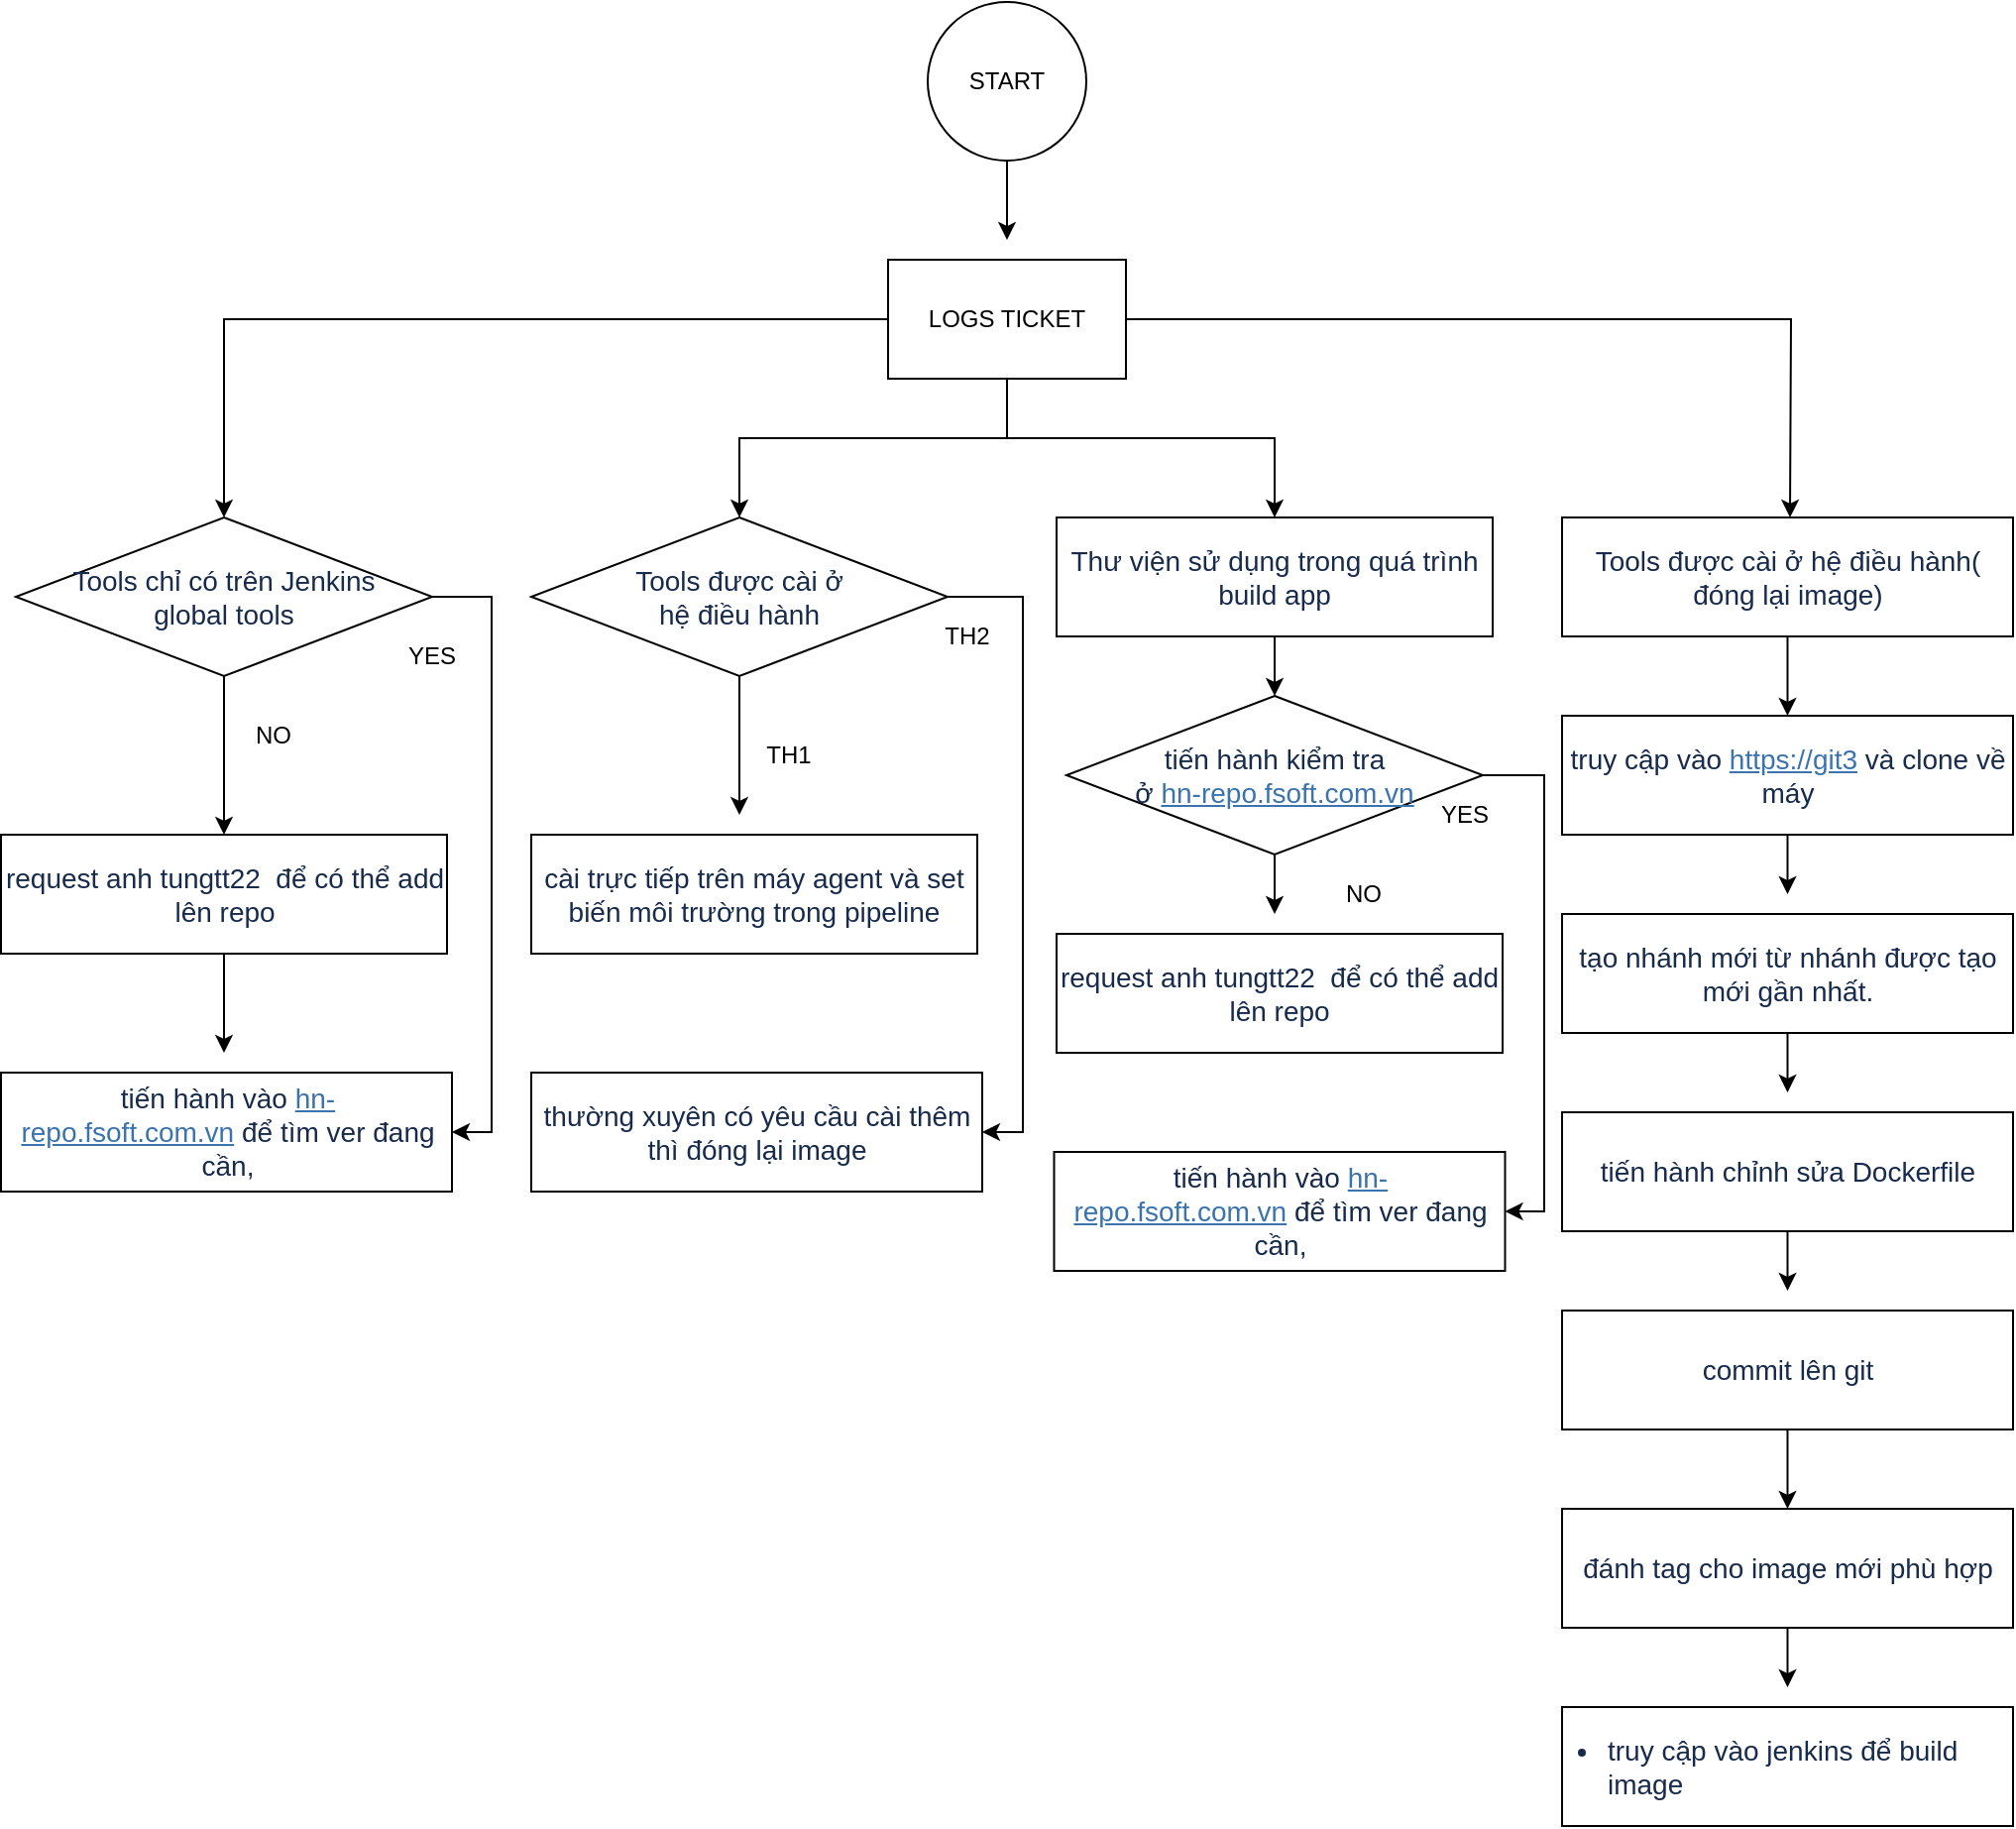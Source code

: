 <mxfile version="14.9.7" type="github">
  <diagram id="lUU1369Ov04XNidzJ1nA" name="Page-1">
    <mxGraphModel dx="2028" dy="733" grid="1" gridSize="10" guides="1" tooltips="1" connect="1" arrows="1" fold="1" page="0" pageScale="1" pageWidth="827" pageHeight="1169" math="0" shadow="0">
      <root>
        <mxCell id="0" />
        <mxCell id="1" parent="0" />
        <mxCell id="ZBARFj78i8StIJnQIs7P-3" style="edgeStyle=orthogonalEdgeStyle;rounded=0;orthogonalLoop=1;jettySize=auto;html=1;" edge="1" parent="1" source="ZBARFj78i8StIJnQIs7P-1">
          <mxGeometry relative="1" as="geometry">
            <mxPoint x="70" y="160" as="targetPoint" />
          </mxGeometry>
        </mxCell>
        <mxCell id="ZBARFj78i8StIJnQIs7P-1" value="START" style="ellipse;whiteSpace=wrap;html=1;aspect=fixed;" vertex="1" parent="1">
          <mxGeometry x="30" y="40" width="80" height="80" as="geometry" />
        </mxCell>
        <mxCell id="ZBARFj78i8StIJnQIs7P-8" value="" style="edgeStyle=orthogonalEdgeStyle;rounded=0;orthogonalLoop=1;jettySize=auto;html=1;" edge="1" parent="1" source="ZBARFj78i8StIJnQIs7P-2">
          <mxGeometry relative="1" as="geometry">
            <mxPoint x="205" y="300" as="targetPoint" />
            <Array as="points">
              <mxPoint x="70" y="260" />
              <mxPoint x="205" y="260" />
            </Array>
          </mxGeometry>
        </mxCell>
        <mxCell id="ZBARFj78i8StIJnQIs7P-14" style="edgeStyle=orthogonalEdgeStyle;rounded=0;orthogonalLoop=1;jettySize=auto;html=1;entryX=0.5;entryY=0;entryDx=0;entryDy=0;" edge="1" parent="1" source="ZBARFj78i8StIJnQIs7P-2" target="ZBARFj78i8StIJnQIs7P-5">
          <mxGeometry relative="1" as="geometry">
            <Array as="points">
              <mxPoint x="70" y="260" />
              <mxPoint x="-65" y="260" />
            </Array>
          </mxGeometry>
        </mxCell>
        <mxCell id="ZBARFj78i8StIJnQIs7P-15" style="edgeStyle=orthogonalEdgeStyle;rounded=0;orthogonalLoop=1;jettySize=auto;html=1;" edge="1" parent="1" source="ZBARFj78i8StIJnQIs7P-2" target="ZBARFj78i8StIJnQIs7P-4">
          <mxGeometry relative="1" as="geometry" />
        </mxCell>
        <mxCell id="ZBARFj78i8StIJnQIs7P-16" style="edgeStyle=orthogonalEdgeStyle;rounded=0;orthogonalLoop=1;jettySize=auto;html=1;entryX=0.5;entryY=0;entryDx=0;entryDy=0;" edge="1" parent="1" source="ZBARFj78i8StIJnQIs7P-2">
          <mxGeometry relative="1" as="geometry">
            <mxPoint x="465" y="300" as="targetPoint" />
          </mxGeometry>
        </mxCell>
        <mxCell id="ZBARFj78i8StIJnQIs7P-2" value="LOGS TICKET" style="rounded=0;whiteSpace=wrap;html=1;" vertex="1" parent="1">
          <mxGeometry x="10" y="170" width="120" height="60" as="geometry" />
        </mxCell>
        <mxCell id="ZBARFj78i8StIJnQIs7P-18" style="edgeStyle=orthogonalEdgeStyle;rounded=0;orthogonalLoop=1;jettySize=auto;html=1;entryX=0.5;entryY=0;entryDx=0;entryDy=0;" edge="1" parent="1" source="ZBARFj78i8StIJnQIs7P-4" target="ZBARFj78i8StIJnQIs7P-17">
          <mxGeometry relative="1" as="geometry" />
        </mxCell>
        <mxCell id="ZBARFj78i8StIJnQIs7P-23" style="edgeStyle=orthogonalEdgeStyle;rounded=0;orthogonalLoop=1;jettySize=auto;html=1;entryX=1;entryY=0.5;entryDx=0;entryDy=0;" edge="1" parent="1" source="ZBARFj78i8StIJnQIs7P-4" target="ZBARFj78i8StIJnQIs7P-21">
          <mxGeometry relative="1" as="geometry">
            <Array as="points">
              <mxPoint x="-190" y="340" />
              <mxPoint x="-190" y="610" />
            </Array>
          </mxGeometry>
        </mxCell>
        <mxCell id="ZBARFj78i8StIJnQIs7P-4" value="&lt;span style=&quot;color: rgb(23 , 43 , 77) ; font-family: , &amp;#34;blinkmacsystemfont&amp;#34; , &amp;#34;segoe ui&amp;#34; , &amp;#34;roboto&amp;#34; , &amp;#34;oxygen&amp;#34; , &amp;#34;ubuntu&amp;#34; , &amp;#34;fira sans&amp;#34; , &amp;#34;droid sans&amp;#34; , &amp;#34;helvetica neue&amp;#34; , sans-serif ; font-size: 14px ; text-align: left&quot;&gt;Tools chỉ có trên Jenkins &lt;br&gt;global tools&lt;/span&gt;" style="rhombus;whiteSpace=wrap;html=1;" vertex="1" parent="1">
          <mxGeometry x="-430" y="300" width="210" height="80" as="geometry" />
        </mxCell>
        <mxCell id="ZBARFj78i8StIJnQIs7P-30" style="edgeStyle=orthogonalEdgeStyle;rounded=0;orthogonalLoop=1;jettySize=auto;html=1;" edge="1" parent="1" source="ZBARFj78i8StIJnQIs7P-5">
          <mxGeometry relative="1" as="geometry">
            <mxPoint x="-65" y="450" as="targetPoint" />
          </mxGeometry>
        </mxCell>
        <mxCell id="ZBARFj78i8StIJnQIs7P-31" style="edgeStyle=orthogonalEdgeStyle;rounded=0;orthogonalLoop=1;jettySize=auto;html=1;entryX=1;entryY=0.5;entryDx=0;entryDy=0;" edge="1" parent="1" source="ZBARFj78i8StIJnQIs7P-5" target="ZBARFj78i8StIJnQIs7P-28">
          <mxGeometry relative="1" as="geometry">
            <Array as="points">
              <mxPoint x="78" y="340" />
              <mxPoint x="78" y="610" />
            </Array>
          </mxGeometry>
        </mxCell>
        <mxCell id="ZBARFj78i8StIJnQIs7P-5" value="&lt;span style=&quot;color: rgb(23 , 43 , 77) ; font-family: , &amp;#34;blinkmacsystemfont&amp;#34; , &amp;#34;segoe ui&amp;#34; , &amp;#34;roboto&amp;#34; , &amp;#34;oxygen&amp;#34; , &amp;#34;ubuntu&amp;#34; , &amp;#34;fira sans&amp;#34; , &amp;#34;droid sans&amp;#34; , &amp;#34;helvetica neue&amp;#34; , sans-serif ; font-size: 14px ; text-align: left&quot;&gt;Tools được cài ở &lt;br&gt;hệ điều hành&lt;/span&gt;" style="rhombus;whiteSpace=wrap;html=1;" vertex="1" parent="1">
          <mxGeometry x="-170" y="300" width="210" height="80" as="geometry" />
        </mxCell>
        <mxCell id="ZBARFj78i8StIJnQIs7P-26" style="edgeStyle=orthogonalEdgeStyle;rounded=0;orthogonalLoop=1;jettySize=auto;html=1;" edge="1" parent="1" source="ZBARFj78i8StIJnQIs7P-17">
          <mxGeometry relative="1" as="geometry">
            <mxPoint x="-325" y="570" as="targetPoint" />
          </mxGeometry>
        </mxCell>
        <mxCell id="ZBARFj78i8StIJnQIs7P-17" value="&lt;span style=&quot;color: rgb(23 , 43 , 77) ; font-family: , &amp;#34;blinkmacsystemfont&amp;#34; , &amp;#34;segoe ui&amp;#34; , &amp;#34;roboto&amp;#34; , &amp;#34;oxygen&amp;#34; , &amp;#34;ubuntu&amp;#34; , &amp;#34;fira sans&amp;#34; , &amp;#34;droid sans&amp;#34; , &amp;#34;helvetica neue&amp;#34; , sans-serif ; font-size: 14px ; text-align: left&quot;&gt;request anh tungtt22&amp;nbsp; để có thể add lên repo&lt;/span&gt;" style="rounded=0;whiteSpace=wrap;html=1;" vertex="1" parent="1">
          <mxGeometry x="-437.5" y="460" width="225" height="60" as="geometry" />
        </mxCell>
        <mxCell id="ZBARFj78i8StIJnQIs7P-19" value="NO" style="text;html=1;strokeColor=none;fillColor=none;align=center;verticalAlign=middle;whiteSpace=wrap;rounded=0;" vertex="1" parent="1">
          <mxGeometry x="-320" y="400" width="40" height="20" as="geometry" />
        </mxCell>
        <mxCell id="ZBARFj78i8StIJnQIs7P-21" value="&lt;span style=&quot;color: rgb(23 , 43 , 77) ; font-family: , &amp;#34;blinkmacsystemfont&amp;#34; , &amp;#34;segoe ui&amp;#34; , &amp;#34;roboto&amp;#34; , &amp;#34;oxygen&amp;#34; , &amp;#34;ubuntu&amp;#34; , &amp;#34;fira sans&amp;#34; , &amp;#34;droid sans&amp;#34; , &amp;#34;helvetica neue&amp;#34; , sans-serif ; font-size: 14px ; text-align: left&quot;&gt;tiến hành vào&amp;nbsp;&lt;/span&gt;&lt;a class=&quot;external-link&quot; href=&quot;http://hn-repo.fsoft.com.vn/&quot; style=&quot;color: rgb(59 , 115 , 175) ; font-family: , &amp;#34;blinkmacsystemfont&amp;#34; , &amp;#34;segoe ui&amp;#34; , &amp;#34;roboto&amp;#34; , &amp;#34;oxygen&amp;#34; , &amp;#34;ubuntu&amp;#34; , &amp;#34;fira sans&amp;#34; , &amp;#34;droid sans&amp;#34; , &amp;#34;helvetica neue&amp;#34; , sans-serif ; font-size: 14px ; text-align: left&quot;&gt;hn-repo.fsoft.com.vn&lt;/a&gt;&lt;span style=&quot;color: rgb(23 , 43 , 77) ; font-family: , &amp;#34;blinkmacsystemfont&amp;#34; , &amp;#34;segoe ui&amp;#34; , &amp;#34;roboto&amp;#34; , &amp;#34;oxygen&amp;#34; , &amp;#34;ubuntu&amp;#34; , &amp;#34;fira sans&amp;#34; , &amp;#34;droid sans&amp;#34; , &amp;#34;helvetica neue&amp;#34; , sans-serif ; font-size: 14px ; text-align: left&quot;&gt;&amp;nbsp;để tìm ver đang cần,&lt;/span&gt;" style="rounded=0;whiteSpace=wrap;html=1;" vertex="1" parent="1">
          <mxGeometry x="-437.5" y="580" width="227.5" height="60" as="geometry" />
        </mxCell>
        <mxCell id="ZBARFj78i8StIJnQIs7P-24" value="YES" style="text;html=1;strokeColor=none;fillColor=none;align=center;verticalAlign=middle;whiteSpace=wrap;rounded=0;" vertex="1" parent="1">
          <mxGeometry x="-240" y="360" width="40" height="20" as="geometry" />
        </mxCell>
        <mxCell id="ZBARFj78i8StIJnQIs7P-27" value="&lt;span style=&quot;color: rgb(23 , 43 , 77) ; font-family: , &amp;#34;blinkmacsystemfont&amp;#34; , &amp;#34;segoe ui&amp;#34; , &amp;#34;roboto&amp;#34; , &amp;#34;oxygen&amp;#34; , &amp;#34;ubuntu&amp;#34; , &amp;#34;fira sans&amp;#34; , &amp;#34;droid sans&amp;#34; , &amp;#34;helvetica neue&amp;#34; , sans-serif ; font-size: 14px ; text-align: left&quot;&gt;cài trực tiếp trên máy agent và set biến môi trường trong pipeline&lt;/span&gt;" style="rounded=0;whiteSpace=wrap;html=1;" vertex="1" parent="1">
          <mxGeometry x="-170" y="460" width="225" height="60" as="geometry" />
        </mxCell>
        <mxCell id="ZBARFj78i8StIJnQIs7P-28" value="&lt;span style=&quot;color: rgb(23 , 43 , 77) ; font-family: , &amp;#34;blinkmacsystemfont&amp;#34; , &amp;#34;segoe ui&amp;#34; , &amp;#34;roboto&amp;#34; , &amp;#34;oxygen&amp;#34; , &amp;#34;ubuntu&amp;#34; , &amp;#34;fira sans&amp;#34; , &amp;#34;droid sans&amp;#34; , &amp;#34;helvetica neue&amp;#34; , sans-serif ; font-size: 14px ; text-align: left&quot;&gt;thường xuyên có yêu cầu cài thêm thì đóng lại image&lt;/span&gt;" style="rounded=0;whiteSpace=wrap;html=1;" vertex="1" parent="1">
          <mxGeometry x="-170" y="580" width="227.5" height="60" as="geometry" />
        </mxCell>
        <mxCell id="ZBARFj78i8StIJnQIs7P-32" value="TH1" style="text;html=1;strokeColor=none;fillColor=none;align=center;verticalAlign=middle;whiteSpace=wrap;rounded=0;" vertex="1" parent="1">
          <mxGeometry x="-60" y="410" width="40" height="20" as="geometry" />
        </mxCell>
        <mxCell id="ZBARFj78i8StIJnQIs7P-33" value="TH2" style="text;html=1;strokeColor=none;fillColor=none;align=center;verticalAlign=middle;whiteSpace=wrap;rounded=0;" vertex="1" parent="1">
          <mxGeometry x="30" y="350" width="40" height="20" as="geometry" />
        </mxCell>
        <mxCell id="ZBARFj78i8StIJnQIs7P-43" style="edgeStyle=orthogonalEdgeStyle;rounded=0;orthogonalLoop=1;jettySize=auto;html=1;entryX=1;entryY=0.5;entryDx=0;entryDy=0;" edge="1" parent="1" source="ZBARFj78i8StIJnQIs7P-36" target="ZBARFj78i8StIJnQIs7P-40">
          <mxGeometry relative="1" as="geometry">
            <Array as="points">
              <mxPoint x="341" y="430" />
              <mxPoint x="341" y="650" />
            </Array>
          </mxGeometry>
        </mxCell>
        <mxCell id="ZBARFj78i8StIJnQIs7P-45" style="edgeStyle=orthogonalEdgeStyle;rounded=0;orthogonalLoop=1;jettySize=auto;html=1;" edge="1" parent="1" source="ZBARFj78i8StIJnQIs7P-36">
          <mxGeometry relative="1" as="geometry">
            <mxPoint x="205" y="500" as="targetPoint" />
          </mxGeometry>
        </mxCell>
        <mxCell id="ZBARFj78i8StIJnQIs7P-36" value="&lt;span style=&quot;color: rgb(23 , 43 , 77) ; font-family: , &amp;#34;blinkmacsystemfont&amp;#34; , &amp;#34;segoe ui&amp;#34; , &amp;#34;roboto&amp;#34; , &amp;#34;oxygen&amp;#34; , &amp;#34;ubuntu&amp;#34; , &amp;#34;fira sans&amp;#34; , &amp;#34;droid sans&amp;#34; , &amp;#34;helvetica neue&amp;#34; , sans-serif ; font-size: 14px ; text-align: left&quot;&gt;tiến hành kiểm tra &lt;br&gt;ở&amp;nbsp;&lt;/span&gt;&lt;a class=&quot;external-link&quot; href=&quot;http://hn-repo.fsoft.com.vn/&quot; style=&quot;color: rgb(59 , 115 , 175) ; font-family: , &amp;#34;blinkmacsystemfont&amp;#34; , &amp;#34;segoe ui&amp;#34; , &amp;#34;roboto&amp;#34; , &amp;#34;oxygen&amp;#34; , &amp;#34;ubuntu&amp;#34; , &amp;#34;fira sans&amp;#34; , &amp;#34;droid sans&amp;#34; , &amp;#34;helvetica neue&amp;#34; , sans-serif ; font-size: 14px ; text-align: left&quot;&gt;hn-repo.fsoft.com.vn&lt;/a&gt;" style="rhombus;whiteSpace=wrap;html=1;" vertex="1" parent="1">
          <mxGeometry x="100" y="390" width="210" height="80" as="geometry" />
        </mxCell>
        <mxCell id="ZBARFj78i8StIJnQIs7P-38" value="" style="edgeStyle=orthogonalEdgeStyle;rounded=0;orthogonalLoop=1;jettySize=auto;html=1;" edge="1" parent="1" source="ZBARFj78i8StIJnQIs7P-37" target="ZBARFj78i8StIJnQIs7P-36">
          <mxGeometry relative="1" as="geometry" />
        </mxCell>
        <mxCell id="ZBARFj78i8StIJnQIs7P-37" value="&lt;span style=&quot;color: rgb(23 , 43 , 77) ; font-size: 14px ; text-align: left&quot;&gt;Thư viện sử dụng trong quá trình build app&lt;/span&gt;" style="rounded=0;whiteSpace=wrap;html=1;" vertex="1" parent="1">
          <mxGeometry x="95" y="300" width="220" height="60" as="geometry" />
        </mxCell>
        <mxCell id="ZBARFj78i8StIJnQIs7P-39" value="&lt;span style=&quot;color: rgb(23 , 43 , 77) ; font-family: , &amp;#34;blinkmacsystemfont&amp;#34; , &amp;#34;segoe ui&amp;#34; , &amp;#34;roboto&amp;#34; , &amp;#34;oxygen&amp;#34; , &amp;#34;ubuntu&amp;#34; , &amp;#34;fira sans&amp;#34; , &amp;#34;droid sans&amp;#34; , &amp;#34;helvetica neue&amp;#34; , sans-serif ; font-size: 14px ; text-align: left&quot;&gt;request anh tungtt22&amp;nbsp; để có thể add lên repo&lt;/span&gt;" style="rounded=0;whiteSpace=wrap;html=1;" vertex="1" parent="1">
          <mxGeometry x="95" y="510" width="225" height="60" as="geometry" />
        </mxCell>
        <mxCell id="ZBARFj78i8StIJnQIs7P-40" value="&lt;span style=&quot;color: rgb(23 , 43 , 77) ; font-family: , &amp;quot;blinkmacsystemfont&amp;quot; , &amp;quot;segoe ui&amp;quot; , &amp;quot;roboto&amp;quot; , &amp;quot;oxygen&amp;quot; , &amp;quot;ubuntu&amp;quot; , &amp;quot;fira sans&amp;quot; , &amp;quot;droid sans&amp;quot; , &amp;quot;helvetica neue&amp;quot; , sans-serif ; font-size: 14px ; text-align: left&quot;&gt;tiến hành vào&amp;nbsp;&lt;/span&gt;&lt;a class=&quot;external-link&quot; href=&quot;http://hn-repo.fsoft.com.vn/&quot; style=&quot;color: rgb(59 , 115 , 175) ; font-family: , &amp;quot;blinkmacsystemfont&amp;quot; , &amp;quot;segoe ui&amp;quot; , &amp;quot;roboto&amp;quot; , &amp;quot;oxygen&amp;quot; , &amp;quot;ubuntu&amp;quot; , &amp;quot;fira sans&amp;quot; , &amp;quot;droid sans&amp;quot; , &amp;quot;helvetica neue&amp;quot; , sans-serif ; font-size: 14px ; text-align: left&quot;&gt;hn-repo.fsoft.com.vn&lt;/a&gt;&lt;span style=&quot;color: rgb(23 , 43 , 77) ; font-family: , &amp;quot;blinkmacsystemfont&amp;quot; , &amp;quot;segoe ui&amp;quot; , &amp;quot;roboto&amp;quot; , &amp;quot;oxygen&amp;quot; , &amp;quot;ubuntu&amp;quot; , &amp;quot;fira sans&amp;quot; , &amp;quot;droid sans&amp;quot; , &amp;quot;helvetica neue&amp;quot; , sans-serif ; font-size: 14px ; text-align: left&quot;&gt;&amp;nbsp;để tìm ver đang cần,&lt;/span&gt;" style="rounded=0;whiteSpace=wrap;html=1;" vertex="1" parent="1">
          <mxGeometry x="93.75" y="620" width="227.5" height="60" as="geometry" />
        </mxCell>
        <mxCell id="ZBARFj78i8StIJnQIs7P-41" value="NO" style="text;html=1;strokeColor=none;fillColor=none;align=center;verticalAlign=middle;whiteSpace=wrap;rounded=0;" vertex="1" parent="1">
          <mxGeometry x="230" y="480" width="40" height="20" as="geometry" />
        </mxCell>
        <mxCell id="ZBARFj78i8StIJnQIs7P-42" value="YES" style="text;html=1;strokeColor=none;fillColor=none;align=center;verticalAlign=middle;whiteSpace=wrap;rounded=0;" vertex="1" parent="1">
          <mxGeometry x="281.25" y="440" width="40" height="20" as="geometry" />
        </mxCell>
        <mxCell id="ZBARFj78i8StIJnQIs7P-49" style="edgeStyle=orthogonalEdgeStyle;rounded=0;orthogonalLoop=1;jettySize=auto;html=1;entryX=0.5;entryY=0;entryDx=0;entryDy=0;" edge="1" parent="1" source="ZBARFj78i8StIJnQIs7P-47" target="ZBARFj78i8StIJnQIs7P-48">
          <mxGeometry relative="1" as="geometry" />
        </mxCell>
        <mxCell id="ZBARFj78i8StIJnQIs7P-47" value="&lt;span style=&quot;color: rgb(23 , 43 , 77) ; font-family: , &amp;#34;blinkmacsystemfont&amp;#34; , &amp;#34;segoe ui&amp;#34; , &amp;#34;roboto&amp;#34; , &amp;#34;oxygen&amp;#34; , &amp;#34;ubuntu&amp;#34; , &amp;#34;fira sans&amp;#34; , &amp;#34;droid sans&amp;#34; , &amp;#34;helvetica neue&amp;#34; , sans-serif ; font-size: 14px ; text-align: left&quot;&gt;Tools được cài ở hệ điều hành( đóng lại image)&lt;/span&gt;" style="rounded=0;whiteSpace=wrap;html=1;" vertex="1" parent="1">
          <mxGeometry x="350" y="300" width="227.5" height="60" as="geometry" />
        </mxCell>
        <mxCell id="ZBARFj78i8StIJnQIs7P-55" style="edgeStyle=orthogonalEdgeStyle;rounded=0;orthogonalLoop=1;jettySize=auto;html=1;" edge="1" parent="1" source="ZBARFj78i8StIJnQIs7P-48">
          <mxGeometry relative="1" as="geometry">
            <mxPoint x="463.75" y="490" as="targetPoint" />
          </mxGeometry>
        </mxCell>
        <mxCell id="ZBARFj78i8StIJnQIs7P-48" value="&lt;span style=&quot;color: rgb(23 , 43 , 77) ; font-family: , &amp;#34;blinkmacsystemfont&amp;#34; , &amp;#34;segoe ui&amp;#34; , &amp;#34;roboto&amp;#34; , &amp;#34;oxygen&amp;#34; , &amp;#34;ubuntu&amp;#34; , &amp;#34;fira sans&amp;#34; , &amp;#34;droid sans&amp;#34; , &amp;#34;helvetica neue&amp;#34; , sans-serif ; font-size: 14px ; text-align: left&quot;&gt;truy cập vào&amp;nbsp;&lt;/span&gt;&lt;a class=&quot;external-link&quot; href=&quot;https://git3.fsoft.com.vn/GROUP/DevOps/SDS/aapk-images.git&quot; style=&quot;color: rgb(59 , 115 , 175) ; font-family: , &amp;#34;blinkmacsystemfont&amp;#34; , &amp;#34;segoe ui&amp;#34; , &amp;#34;roboto&amp;#34; , &amp;#34;oxygen&amp;#34; , &amp;#34;ubuntu&amp;#34; , &amp;#34;fira sans&amp;#34; , &amp;#34;droid sans&amp;#34; , &amp;#34;helvetica neue&amp;#34; , sans-serif ; font-size: 14px ; text-align: left&quot;&gt;https://git3&lt;/a&gt;&lt;span style=&quot;color: rgb(23 , 43 , 77) ; font-family: , &amp;#34;blinkmacsystemfont&amp;#34; , &amp;#34;segoe ui&amp;#34; , &amp;#34;roboto&amp;#34; , &amp;#34;oxygen&amp;#34; , &amp;#34;ubuntu&amp;#34; , &amp;#34;fira sans&amp;#34; , &amp;#34;droid sans&amp;#34; , &amp;#34;helvetica neue&amp;#34; , sans-serif ; font-size: 14px ; text-align: left&quot;&gt;&amp;nbsp;và clone về máy&lt;/span&gt;" style="rounded=0;whiteSpace=wrap;html=1;" vertex="1" parent="1">
          <mxGeometry x="350" y="400" width="227.5" height="60" as="geometry" />
        </mxCell>
        <mxCell id="ZBARFj78i8StIJnQIs7P-56" style="edgeStyle=orthogonalEdgeStyle;rounded=0;orthogonalLoop=1;jettySize=auto;html=1;" edge="1" parent="1" source="ZBARFj78i8StIJnQIs7P-50">
          <mxGeometry relative="1" as="geometry">
            <mxPoint x="463.75" y="590" as="targetPoint" />
          </mxGeometry>
        </mxCell>
        <mxCell id="ZBARFj78i8StIJnQIs7P-50" value="&lt;span style=&quot;color: rgb(23 , 43 , 77) ; font-family: , &amp;#34;blinkmacsystemfont&amp;#34; , &amp;#34;segoe ui&amp;#34; , &amp;#34;roboto&amp;#34; , &amp;#34;oxygen&amp;#34; , &amp;#34;ubuntu&amp;#34; , &amp;#34;fira sans&amp;#34; , &amp;#34;droid sans&amp;#34; , &amp;#34;helvetica neue&amp;#34; , sans-serif ; font-size: 14px ; text-align: left&quot;&gt;tạo nhánh mới từ nhánh được tạo mới gần nhất.&lt;/span&gt;" style="rounded=0;whiteSpace=wrap;html=1;" vertex="1" parent="1">
          <mxGeometry x="350" y="500" width="227.5" height="60" as="geometry" />
        </mxCell>
        <mxCell id="ZBARFj78i8StIJnQIs7P-57" style="edgeStyle=orthogonalEdgeStyle;rounded=0;orthogonalLoop=1;jettySize=auto;html=1;" edge="1" parent="1" source="ZBARFj78i8StIJnQIs7P-51">
          <mxGeometry relative="1" as="geometry">
            <mxPoint x="463.75" y="690" as="targetPoint" />
          </mxGeometry>
        </mxCell>
        <mxCell id="ZBARFj78i8StIJnQIs7P-51" value="&lt;span style=&quot;color: rgb(23 , 43 , 77) ; font-family: , &amp;#34;blinkmacsystemfont&amp;#34; , &amp;#34;segoe ui&amp;#34; , &amp;#34;roboto&amp;#34; , &amp;#34;oxygen&amp;#34; , &amp;#34;ubuntu&amp;#34; , &amp;#34;fira sans&amp;#34; , &amp;#34;droid sans&amp;#34; , &amp;#34;helvetica neue&amp;#34; , sans-serif ; font-size: 14px ; text-align: left&quot;&gt;tiến hành chỉnh sửa Dockerfile&lt;/span&gt;" style="rounded=0;whiteSpace=wrap;html=1;" vertex="1" parent="1">
          <mxGeometry x="350" y="600" width="227.5" height="60" as="geometry" />
        </mxCell>
        <mxCell id="ZBARFj78i8StIJnQIs7P-58" style="edgeStyle=orthogonalEdgeStyle;rounded=0;orthogonalLoop=1;jettySize=auto;html=1;entryX=0.5;entryY=0;entryDx=0;entryDy=0;" edge="1" parent="1" source="ZBARFj78i8StIJnQIs7P-52" target="ZBARFj78i8StIJnQIs7P-53">
          <mxGeometry relative="1" as="geometry" />
        </mxCell>
        <mxCell id="ZBARFj78i8StIJnQIs7P-52" value="&lt;span style=&quot;color: rgb(23 , 43 , 77) ; font-family: , &amp;#34;blinkmacsystemfont&amp;#34; , &amp;#34;segoe ui&amp;#34; , &amp;#34;roboto&amp;#34; , &amp;#34;oxygen&amp;#34; , &amp;#34;ubuntu&amp;#34; , &amp;#34;fira sans&amp;#34; , &amp;#34;droid sans&amp;#34; , &amp;#34;helvetica neue&amp;#34; , sans-serif ; font-size: 14px ; text-align: left&quot;&gt;commit lên git&lt;/span&gt;" style="rounded=0;whiteSpace=wrap;html=1;" vertex="1" parent="1">
          <mxGeometry x="350" y="700" width="227.5" height="60" as="geometry" />
        </mxCell>
        <mxCell id="ZBARFj78i8StIJnQIs7P-59" style="edgeStyle=orthogonalEdgeStyle;rounded=0;orthogonalLoop=1;jettySize=auto;html=1;" edge="1" parent="1" source="ZBARFj78i8StIJnQIs7P-53">
          <mxGeometry relative="1" as="geometry">
            <mxPoint x="463.75" y="890" as="targetPoint" />
          </mxGeometry>
        </mxCell>
        <mxCell id="ZBARFj78i8StIJnQIs7P-53" value="&lt;span style=&quot;color: rgb(23 , 43 , 77) ; font-family: , &amp;#34;blinkmacsystemfont&amp;#34; , &amp;#34;segoe ui&amp;#34; , &amp;#34;roboto&amp;#34; , &amp;#34;oxygen&amp;#34; , &amp;#34;ubuntu&amp;#34; , &amp;#34;fira sans&amp;#34; , &amp;#34;droid sans&amp;#34; , &amp;#34;helvetica neue&amp;#34; , sans-serif ; font-size: 14px ; text-align: left&quot;&gt;đánh tag cho image mới phù hợp&lt;/span&gt;" style="rounded=0;whiteSpace=wrap;html=1;" vertex="1" parent="1">
          <mxGeometry x="350" y="800" width="227.5" height="60" as="geometry" />
        </mxCell>
        <mxCell id="ZBARFj78i8StIJnQIs7P-54" value="&lt;ul style=&quot;margin: 0px ; padding-left: 22px ; color: rgb(23 , 43 , 77) ; font-family: , &amp;#34;blinkmacsystemfont&amp;#34; , &amp;#34;segoe ui&amp;#34; , &amp;#34;roboto&amp;#34; , &amp;#34;oxygen&amp;#34; , &amp;#34;ubuntu&amp;#34; , &amp;#34;fira sans&amp;#34; , &amp;#34;droid sans&amp;#34; , &amp;#34;helvetica neue&amp;#34; , sans-serif ; font-size: 14px ; text-align: left&quot;&gt;&lt;li&gt;truy cập vào jenkins để build image&lt;/li&gt;&lt;/ul&gt;" style="rounded=0;whiteSpace=wrap;html=1;" vertex="1" parent="1">
          <mxGeometry x="350" y="900" width="227.5" height="60" as="geometry" />
        </mxCell>
      </root>
    </mxGraphModel>
  </diagram>
</mxfile>
